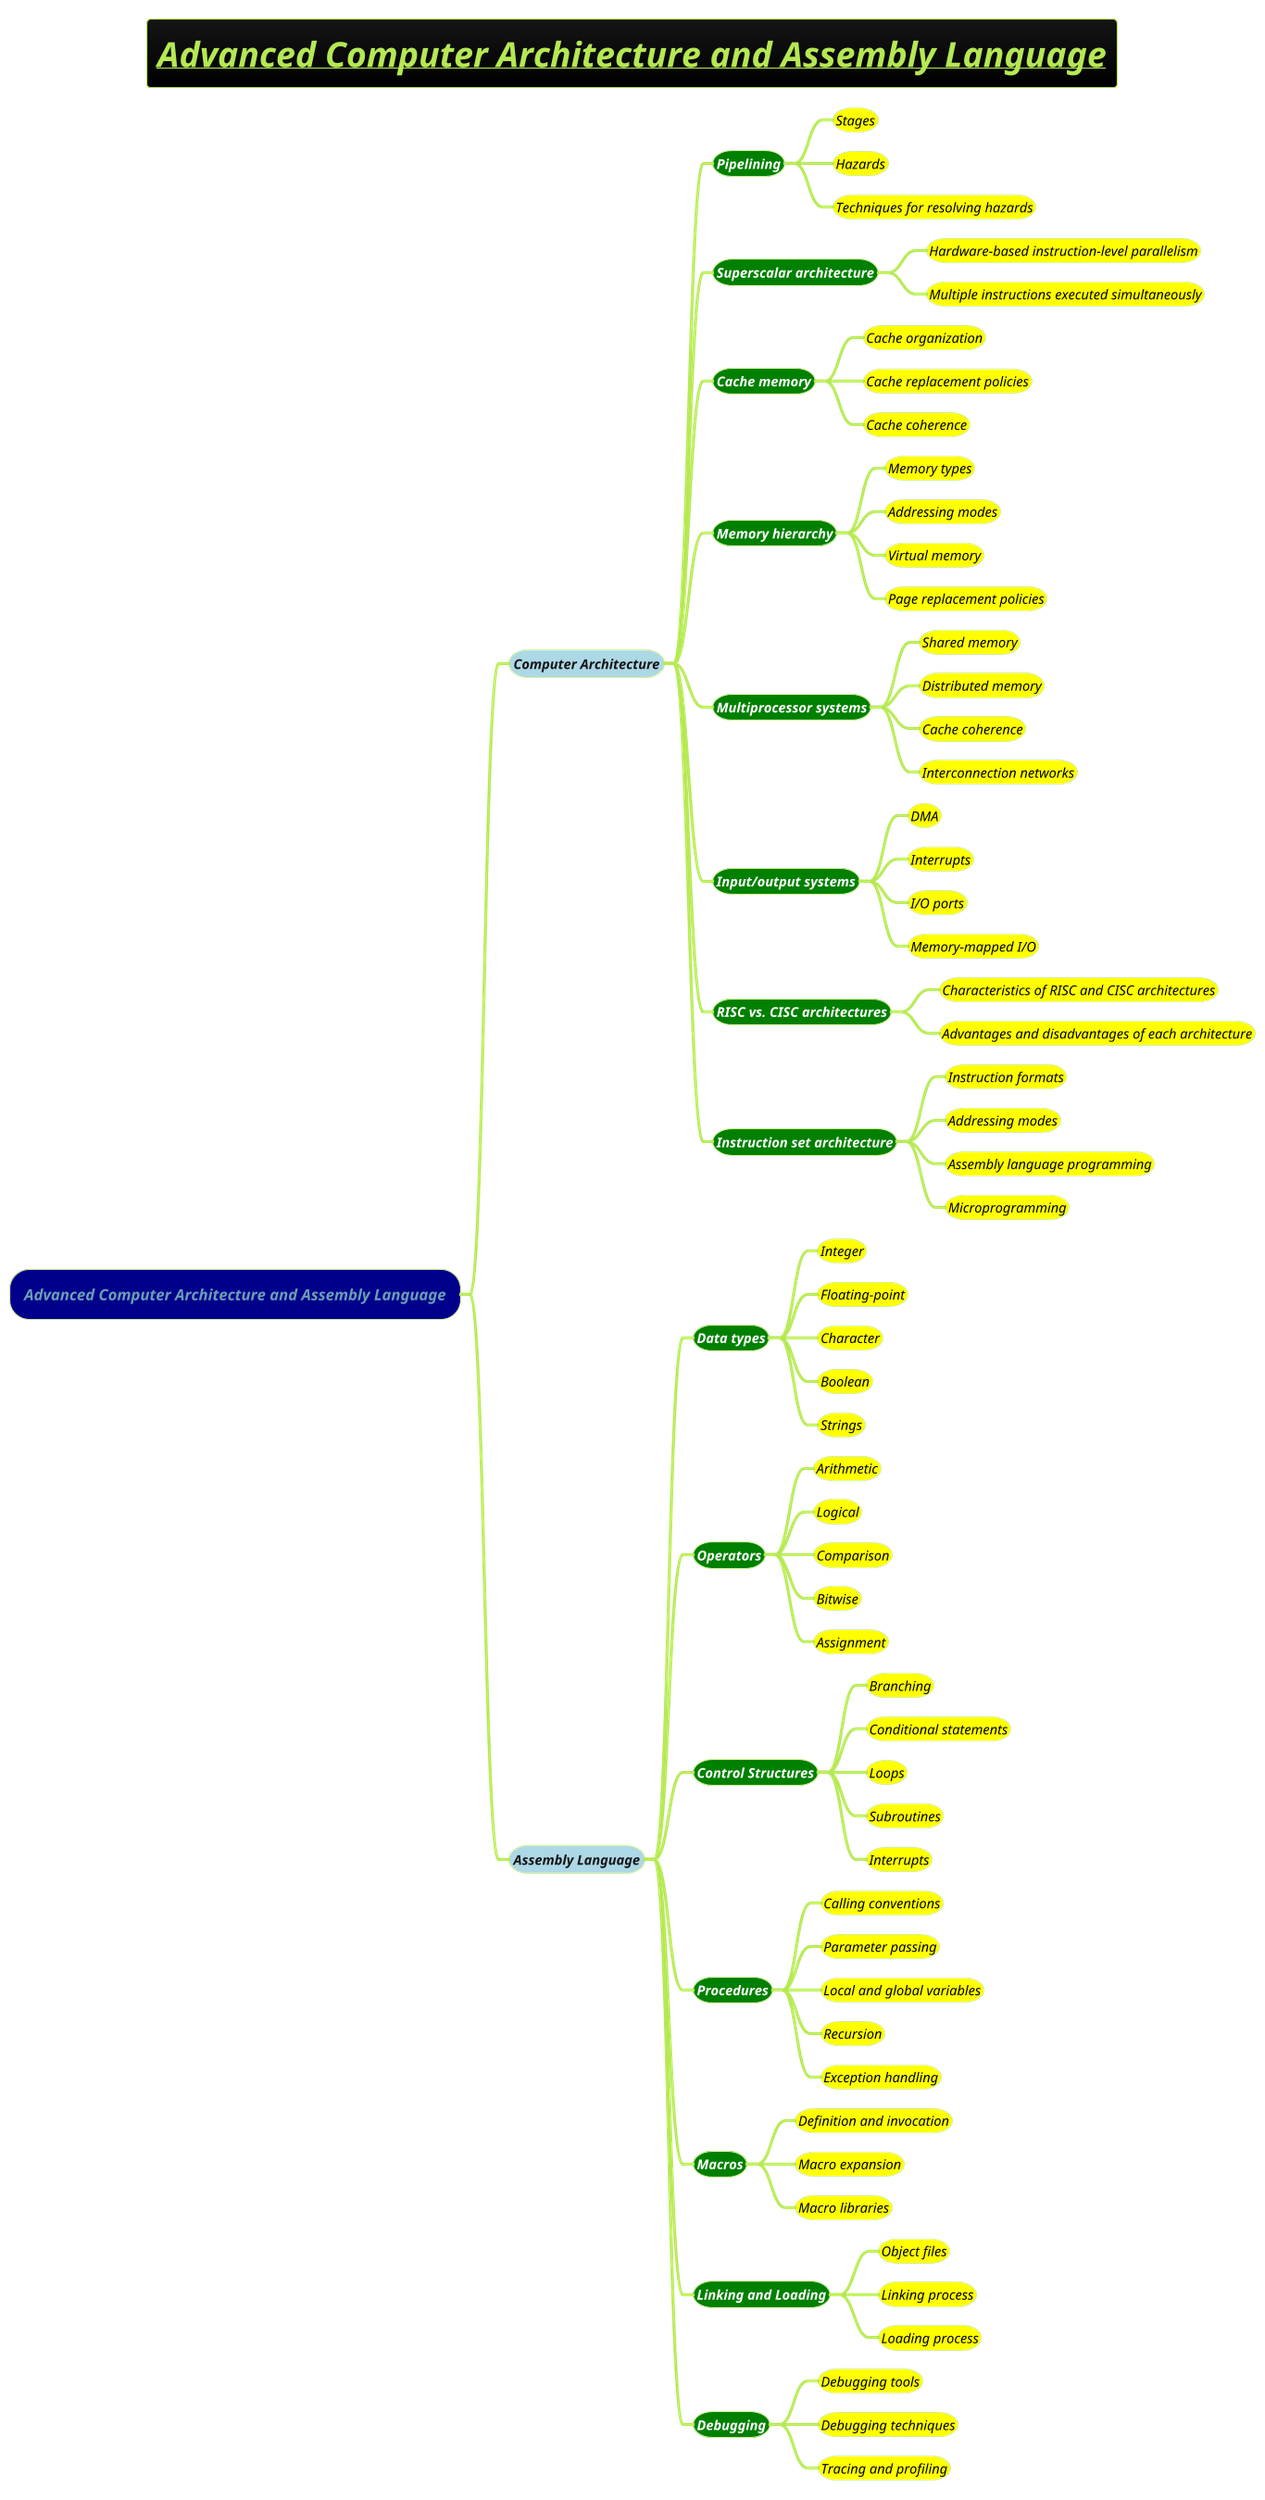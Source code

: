 @startmindmap
title =<i><b><u>Advanced Computer Architecture and Assembly Language
!theme hacker

*[#darkblue] <i>Advanced Computer Architecture and Assembly Language
**[#lightblue] <i><color #blac><size:14>Computer Architecture
***[#green] <b><i><color #white><size:14>Pipelining
****[#yellow] <i><color #black><size:14>Stages
****[#yellow] <i><color #black><size:14>Hazards
****[#yellow] <i><color #black><size:14>Techniques for resolving hazards
***[#green] <b><i><color #white><size:14>Superscalar architecture
****[#yellow] <i><color #black><size:14>Hardware-based instruction-level parallelism
****[#yellow] <i><color #black><size:14>Multiple instructions executed simultaneously
***[#green] <b><i><color #white><size:14>Cache memory
****[#yellow] <i><color #black><size:14>Cache organization
****[#yellow] <i><color #black><size:14>Cache replacement policies
****[#yellow] <i><color #black><size:14>Cache coherence
***[#green] <b><i><color #white><size:14>Memory hierarchy
****[#yellow] <i><color #black><size:14>Memory types
****[#yellow] <i><color #black><size:14>Addressing modes
****[#yellow] <i><color #black><size:14>Virtual memory
****[#yellow] <i><color #black><size:14>Page replacement policies
***[#green] <b><i><color #white><size:14>Multiprocessor systems
****[#yellow] <i><color #black><size:14>Shared memory
****[#yellow] <i><color #black><size:14>Distributed memory
****[#yellow] <i><color #black><size:14>Cache coherence
****[#yellow] <i><color #black><size:14>Interconnection networks
***[#green] <b><i><color #white><size:14>Input/output systems
****[#yellow] <i><color #black><size:14>DMA
****[#yellow] <i><color #black><size:14>Interrupts
****[#yellow] <i><color #black><size:14>I/O ports
****[#yellow] <i><color #black><size:14>Memory-mapped I/O
***[#green] <b><i><color #white><size:14>RISC vs. CISC architectures
****[#yellow] <i><color #black><size:14>Characteristics of RISC and CISC architectures
****[#yellow] <i><color #black><size:14>Advantages and disadvantages of each architecture
***[#green] <b><i><color #white><size:14>Instruction set architecture
****[#yellow] <i><color #black><size:14>Instruction formats
****[#yellow] <i><color #black><size:14>Addressing modes
****[#yellow] <i><color #black><size:14>Assembly language programming
****[#yellow] <i><color #black><size:14>Microprogramming

**[#lightblue] <i><color #blac><size:14>Assembly Language
***[#green] <b><i><color #white><size:14>Data types
****[#yellow] <i><color #black><size:14>Integer
****[#yellow] <i><color #black><size:14>Floating-point
****[#yellow] <i><color #black><size:14>Character
****[#yellow] <i><color #black><size:14>Boolean
****[#yellow] <i><color #black><size:14>Strings
***[#green] <b><i><color #white><size:14>Operators
****[#yellow] <i><color #black><size:14>Arithmetic
****[#yellow] <i><color #black><size:14>Logical
****[#yellow] <i><color #black><size:14>Comparison
****[#yellow] <i><color #black><size:14>Bitwise
****[#yellow] <i><color #black><size:14>Assignment
***[#green] <b><i><color #white><size:14>Control Structures
****[#yellow] <i><color #black><size:14>Branching
****[#yellow] <i><color #black><size:14>Conditional statements
****[#yellow] <i><color #black><size:14>Loops
****[#yellow] <i><color #black><size:14>Subroutines
****[#yellow] <i><color #black><size:14>Interrupts
***[#green] <b><i><color #white><size:14>Procedures
****[#yellow] <i><color #black><size:14>Calling conventions
****[#yellow] <i><color #black><size:14>Parameter passing
****[#yellow] <i><color #black><size:14>Local and global variables
****[#yellow] <i><color #black><size:14>Recursion
****[#yellow] <i><color #black><size:14>Exception handling
***[#green] <b><i><color #white><size:14>Macros
****[#yellow] <i><color #black><size:14>Definition and invocation
****[#yellow] <i><color #black><size:14>Macro expansion
****[#yellow] <i><color #black><size:14>Macro libraries
***[#green] <b><i><color #white><size:14>Linking and Loading
****[#yellow] <i><color #black><size:14>Object files
****[#yellow] <i><color #black><size:14>Linking process
****[#yellow] <i><color #black><size:14>Loading process
***[#green] <b><i><color #white><size:14>Debugging
****[#yellow] <i><color #black><size:14>Debugging tools
****[#yellow] <i><color #black><size:14>Debugging techniques
****[#yellow] <i><color #black><size:14>Tracing and profiling

@endmindmap
